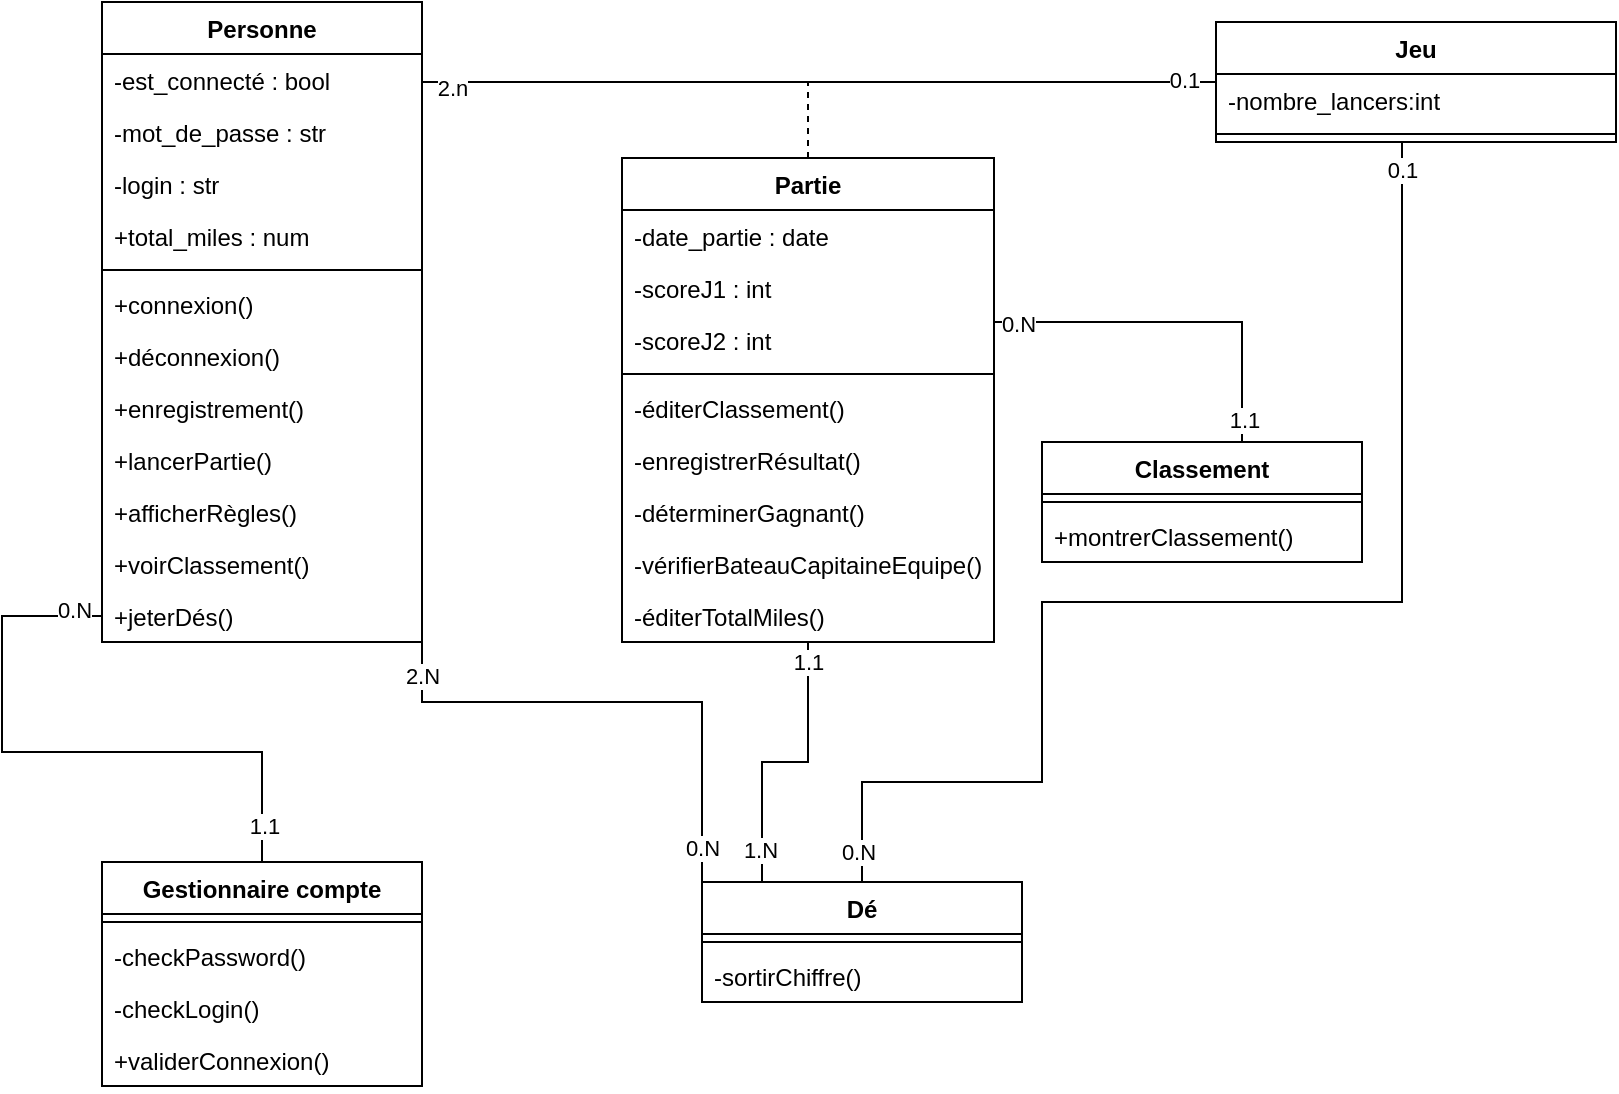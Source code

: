 <mxfile version="20.7.4" type="device"><diagram id="SDsVqEl3whyUlJC6rpBg" name="Page-1"><mxGraphModel dx="977" dy="1680" grid="1" gridSize="10" guides="1" tooltips="1" connect="1" arrows="1" fold="1" page="1" pageScale="1" pageWidth="827" pageHeight="1169" math="0" shadow="0"><root><mxCell id="0"/><mxCell id="1" parent="0"/><mxCell id="Fj-v3SlkqyH58sHQYIOY-68" style="edgeStyle=orthogonalEdgeStyle;rounded=0;orthogonalLoop=1;jettySize=auto;html=1;exitX=1;exitY=0;exitDx=0;exitDy=0;endArrow=none;endFill=0;" edge="1" parent="1" source="Fj-v3SlkqyH58sHQYIOY-13" target="Fj-v3SlkqyH58sHQYIOY-43"><mxGeometry relative="1" as="geometry"><Array as="points"><mxPoint x="230" y="30"/></Array></mxGeometry></mxCell><mxCell id="Fj-v3SlkqyH58sHQYIOY-70" value="0.1" style="edgeLabel;html=1;align=center;verticalAlign=middle;resizable=0;points=[];" vertex="1" connectable="0" parent="Fj-v3SlkqyH58sHQYIOY-68"><mxGeometry x="0.924" y="1" relative="1" as="geometry"><mxPoint as="offset"/></mxGeometry></mxCell><mxCell id="Fj-v3SlkqyH58sHQYIOY-71" value="2.n" style="edgeLabel;html=1;align=center;verticalAlign=middle;resizable=0;points=[];" vertex="1" connectable="0" parent="Fj-v3SlkqyH58sHQYIOY-68"><mxGeometry x="-0.748" y="-3" relative="1" as="geometry"><mxPoint as="offset"/></mxGeometry></mxCell><mxCell id="Fj-v3SlkqyH58sHQYIOY-13" value="Personne" style="swimlane;fontStyle=1;align=center;verticalAlign=top;childLayout=stackLayout;horizontal=1;startSize=26;horizontalStack=0;resizeParent=1;resizeParentMax=0;resizeLast=0;collapsible=1;marginBottom=0;" vertex="1" parent="1"><mxGeometry x="70" y="-10" width="160" height="320" as="geometry"/></mxCell><mxCell id="Fj-v3SlkqyH58sHQYIOY-14" value="-est_connecté : bool" style="text;strokeColor=none;fillColor=none;align=left;verticalAlign=top;spacingLeft=4;spacingRight=4;overflow=hidden;rotatable=0;points=[[0,0.5],[1,0.5]];portConstraint=eastwest;" vertex="1" parent="Fj-v3SlkqyH58sHQYIOY-13"><mxGeometry y="26" width="160" height="26" as="geometry"/></mxCell><mxCell id="Fj-v3SlkqyH58sHQYIOY-17" value="-mot_de_passe : str" style="text;strokeColor=none;fillColor=none;align=left;verticalAlign=top;spacingLeft=4;spacingRight=4;overflow=hidden;rotatable=0;points=[[0,0.5],[1,0.5]];portConstraint=eastwest;" vertex="1" parent="Fj-v3SlkqyH58sHQYIOY-13"><mxGeometry y="52" width="160" height="26" as="geometry"/></mxCell><mxCell id="Fj-v3SlkqyH58sHQYIOY-18" value="-login : str" style="text;strokeColor=none;fillColor=none;align=left;verticalAlign=top;spacingLeft=4;spacingRight=4;overflow=hidden;rotatable=0;points=[[0,0.5],[1,0.5]];portConstraint=eastwest;" vertex="1" parent="Fj-v3SlkqyH58sHQYIOY-13"><mxGeometry y="78" width="160" height="26" as="geometry"/></mxCell><mxCell id="Fj-v3SlkqyH58sHQYIOY-19" value="+total_miles : num" style="text;strokeColor=none;fillColor=none;align=left;verticalAlign=top;spacingLeft=4;spacingRight=4;overflow=hidden;rotatable=0;points=[[0,0.5],[1,0.5]];portConstraint=eastwest;" vertex="1" parent="Fj-v3SlkqyH58sHQYIOY-13"><mxGeometry y="104" width="160" height="26" as="geometry"/></mxCell><mxCell id="Fj-v3SlkqyH58sHQYIOY-15" value="" style="line;strokeWidth=1;fillColor=none;align=left;verticalAlign=middle;spacingTop=-1;spacingLeft=3;spacingRight=3;rotatable=0;labelPosition=right;points=[];portConstraint=eastwest;strokeColor=inherit;" vertex="1" parent="Fj-v3SlkqyH58sHQYIOY-13"><mxGeometry y="130" width="160" height="8" as="geometry"/></mxCell><mxCell id="Fj-v3SlkqyH58sHQYIOY-16" value="+connexion()" style="text;strokeColor=none;fillColor=none;align=left;verticalAlign=top;spacingLeft=4;spacingRight=4;overflow=hidden;rotatable=0;points=[[0,0.5],[1,0.5]];portConstraint=eastwest;" vertex="1" parent="Fj-v3SlkqyH58sHQYIOY-13"><mxGeometry y="138" width="160" height="26" as="geometry"/></mxCell><mxCell id="Fj-v3SlkqyH58sHQYIOY-20" value="+déconnexion()" style="text;strokeColor=none;fillColor=none;align=left;verticalAlign=top;spacingLeft=4;spacingRight=4;overflow=hidden;rotatable=0;points=[[0,0.5],[1,0.5]];portConstraint=eastwest;" vertex="1" parent="Fj-v3SlkqyH58sHQYIOY-13"><mxGeometry y="164" width="160" height="26" as="geometry"/></mxCell><mxCell id="Fj-v3SlkqyH58sHQYIOY-21" value="+enregistrement()" style="text;strokeColor=none;fillColor=none;align=left;verticalAlign=top;spacingLeft=4;spacingRight=4;overflow=hidden;rotatable=0;points=[[0,0.5],[1,0.5]];portConstraint=eastwest;" vertex="1" parent="Fj-v3SlkqyH58sHQYIOY-13"><mxGeometry y="190" width="160" height="26" as="geometry"/></mxCell><mxCell id="Fj-v3SlkqyH58sHQYIOY-22" value="+lancerPartie()" style="text;strokeColor=none;fillColor=none;align=left;verticalAlign=top;spacingLeft=4;spacingRight=4;overflow=hidden;rotatable=0;points=[[0,0.5],[1,0.5]];portConstraint=eastwest;" vertex="1" parent="Fj-v3SlkqyH58sHQYIOY-13"><mxGeometry y="216" width="160" height="26" as="geometry"/></mxCell><mxCell id="Fj-v3SlkqyH58sHQYIOY-23" value="+afficherRègles()" style="text;strokeColor=none;fillColor=none;align=left;verticalAlign=top;spacingLeft=4;spacingRight=4;overflow=hidden;rotatable=0;points=[[0,0.5],[1,0.5]];portConstraint=eastwest;" vertex="1" parent="Fj-v3SlkqyH58sHQYIOY-13"><mxGeometry y="242" width="160" height="26" as="geometry"/></mxCell><mxCell id="Fj-v3SlkqyH58sHQYIOY-25" value="+voirClassement()" style="text;strokeColor=none;fillColor=none;align=left;verticalAlign=top;spacingLeft=4;spacingRight=4;overflow=hidden;rotatable=0;points=[[0,0.5],[1,0.5]];portConstraint=eastwest;" vertex="1" parent="Fj-v3SlkqyH58sHQYIOY-13"><mxGeometry y="268" width="160" height="26" as="geometry"/></mxCell><mxCell id="Fj-v3SlkqyH58sHQYIOY-26" value="+jeterDés()" style="text;strokeColor=none;fillColor=none;align=left;verticalAlign=top;spacingLeft=4;spacingRight=4;overflow=hidden;rotatable=0;points=[[0,0.5],[1,0.5]];portConstraint=eastwest;" vertex="1" parent="Fj-v3SlkqyH58sHQYIOY-13"><mxGeometry y="294" width="160" height="26" as="geometry"/></mxCell><mxCell id="Fj-v3SlkqyH58sHQYIOY-69" style="edgeStyle=orthogonalEdgeStyle;rounded=0;orthogonalLoop=1;jettySize=auto;html=1;endArrow=none;endFill=0;dashed=1;" edge="1" parent="1" source="Fj-v3SlkqyH58sHQYIOY-27"><mxGeometry relative="1" as="geometry"><mxPoint x="423.0" y="30" as="targetPoint"/></mxGeometry></mxCell><mxCell id="Fj-v3SlkqyH58sHQYIOY-27" value="Partie" style="swimlane;fontStyle=1;align=center;verticalAlign=top;childLayout=stackLayout;horizontal=1;startSize=26;horizontalStack=0;resizeParent=1;resizeParentMax=0;resizeLast=0;collapsible=1;marginBottom=0;" vertex="1" parent="1"><mxGeometry x="330" y="68" width="186" height="242" as="geometry"/></mxCell><mxCell id="Fj-v3SlkqyH58sHQYIOY-32" value="-date_partie : date" style="text;strokeColor=none;fillColor=none;align=left;verticalAlign=top;spacingLeft=4;spacingRight=4;overflow=hidden;rotatable=0;points=[[0,0.5],[1,0.5]];portConstraint=eastwest;" vertex="1" parent="Fj-v3SlkqyH58sHQYIOY-27"><mxGeometry y="26" width="186" height="26" as="geometry"/></mxCell><mxCell id="Fj-v3SlkqyH58sHQYIOY-34" value="-scoreJ1 : int" style="text;strokeColor=none;fillColor=none;align=left;verticalAlign=top;spacingLeft=4;spacingRight=4;overflow=hidden;rotatable=0;points=[[0,0.5],[1,0.5]];portConstraint=eastwest;" vertex="1" parent="Fj-v3SlkqyH58sHQYIOY-27"><mxGeometry y="52" width="186" height="26" as="geometry"/></mxCell><mxCell id="Fj-v3SlkqyH58sHQYIOY-35" value="-scoreJ2 : int" style="text;strokeColor=none;fillColor=none;align=left;verticalAlign=top;spacingLeft=4;spacingRight=4;overflow=hidden;rotatable=0;points=[[0,0.5],[1,0.5]];portConstraint=eastwest;" vertex="1" parent="Fj-v3SlkqyH58sHQYIOY-27"><mxGeometry y="78" width="186" height="26" as="geometry"/></mxCell><mxCell id="Fj-v3SlkqyH58sHQYIOY-29" value="" style="line;strokeWidth=1;fillColor=none;align=left;verticalAlign=middle;spacingTop=-1;spacingLeft=3;spacingRight=3;rotatable=0;labelPosition=right;points=[];portConstraint=eastwest;strokeColor=inherit;" vertex="1" parent="Fj-v3SlkqyH58sHQYIOY-27"><mxGeometry y="104" width="186" height="8" as="geometry"/></mxCell><mxCell id="Fj-v3SlkqyH58sHQYIOY-39" value="-éditerClassement()" style="text;strokeColor=none;fillColor=none;align=left;verticalAlign=top;spacingLeft=4;spacingRight=4;overflow=hidden;rotatable=0;points=[[0,0.5],[1,0.5]];portConstraint=eastwest;" vertex="1" parent="Fj-v3SlkqyH58sHQYIOY-27"><mxGeometry y="112" width="186" height="26" as="geometry"/></mxCell><mxCell id="Fj-v3SlkqyH58sHQYIOY-42" value="-enregistrerRésultat()" style="text;strokeColor=none;fillColor=none;align=left;verticalAlign=top;spacingLeft=4;spacingRight=4;overflow=hidden;rotatable=0;points=[[0,0.5],[1,0.5]];portConstraint=eastwest;" vertex="1" parent="Fj-v3SlkqyH58sHQYIOY-27"><mxGeometry y="138" width="186" height="26" as="geometry"/></mxCell><mxCell id="Fj-v3SlkqyH58sHQYIOY-30" value="-déterminerGagnant()" style="text;strokeColor=none;fillColor=none;align=left;verticalAlign=top;spacingLeft=4;spacingRight=4;overflow=hidden;rotatable=0;points=[[0,0.5],[1,0.5]];portConstraint=eastwest;" vertex="1" parent="Fj-v3SlkqyH58sHQYIOY-27"><mxGeometry y="164" width="186" height="26" as="geometry"/></mxCell><mxCell id="Fj-v3SlkqyH58sHQYIOY-40" value="-vérifierBateauCapitaineEquipe()" style="text;strokeColor=none;fillColor=none;align=left;verticalAlign=top;spacingLeft=4;spacingRight=4;overflow=hidden;rotatable=0;points=[[0,0.5],[1,0.5]];portConstraint=eastwest;" vertex="1" parent="Fj-v3SlkqyH58sHQYIOY-27"><mxGeometry y="190" width="186" height="26" as="geometry"/></mxCell><mxCell id="Fj-v3SlkqyH58sHQYIOY-41" value="-éditerTotalMiles()" style="text;strokeColor=none;fillColor=none;align=left;verticalAlign=top;spacingLeft=4;spacingRight=4;overflow=hidden;rotatable=0;points=[[0,0.5],[1,0.5]];portConstraint=eastwest;" vertex="1" parent="Fj-v3SlkqyH58sHQYIOY-27"><mxGeometry y="216" width="186" height="26" as="geometry"/></mxCell><mxCell id="Fj-v3SlkqyH58sHQYIOY-63" style="edgeStyle=orthogonalEdgeStyle;rounded=0;orthogonalLoop=1;jettySize=auto;html=1;endArrow=none;endFill=0;" edge="1" parent="1" source="Fj-v3SlkqyH58sHQYIOY-43" target="Fj-v3SlkqyH58sHQYIOY-57"><mxGeometry relative="1" as="geometry"><Array as="points"><mxPoint x="720" y="290"/><mxPoint x="540" y="290"/><mxPoint x="540" y="380"/><mxPoint x="450" y="380"/></Array></mxGeometry></mxCell><mxCell id="Fj-v3SlkqyH58sHQYIOY-75" value="0.1" style="edgeLabel;html=1;align=center;verticalAlign=middle;resizable=0;points=[];" vertex="1" connectable="0" parent="Fj-v3SlkqyH58sHQYIOY-63"><mxGeometry x="-0.957" relative="1" as="geometry"><mxPoint as="offset"/></mxGeometry></mxCell><mxCell id="Fj-v3SlkqyH58sHQYIOY-76" value="0.N" style="edgeLabel;html=1;align=center;verticalAlign=middle;resizable=0;points=[];" vertex="1" connectable="0" parent="Fj-v3SlkqyH58sHQYIOY-63"><mxGeometry x="0.956" y="-2" relative="1" as="geometry"><mxPoint y="-1" as="offset"/></mxGeometry></mxCell><mxCell id="Fj-v3SlkqyH58sHQYIOY-43" value="Jeu" style="swimlane;fontStyle=1;align=center;verticalAlign=top;childLayout=stackLayout;horizontal=1;startSize=26;horizontalStack=0;resizeParent=1;resizeParentMax=0;resizeLast=0;collapsible=1;marginBottom=0;" vertex="1" parent="1"><mxGeometry x="627" width="200" height="60" as="geometry"/></mxCell><mxCell id="Fj-v3SlkqyH58sHQYIOY-44" value="-nombre_lancers:int&#10;" style="text;strokeColor=none;fillColor=none;align=left;verticalAlign=top;spacingLeft=4;spacingRight=4;overflow=hidden;rotatable=0;points=[[0,0.5],[1,0.5]];portConstraint=eastwest;" vertex="1" parent="Fj-v3SlkqyH58sHQYIOY-43"><mxGeometry y="26" width="200" height="26" as="geometry"/></mxCell><mxCell id="Fj-v3SlkqyH58sHQYIOY-45" value="" style="line;strokeWidth=1;fillColor=none;align=left;verticalAlign=middle;spacingTop=-1;spacingLeft=3;spacingRight=3;rotatable=0;labelPosition=right;points=[];portConstraint=eastwest;strokeColor=inherit;" vertex="1" parent="Fj-v3SlkqyH58sHQYIOY-43"><mxGeometry y="52" width="200" height="8" as="geometry"/></mxCell><mxCell id="Fj-v3SlkqyH58sHQYIOY-47" value="Gestionnaire compte" style="swimlane;fontStyle=1;align=center;verticalAlign=top;childLayout=stackLayout;horizontal=1;startSize=26;horizontalStack=0;resizeParent=1;resizeParentMax=0;resizeLast=0;collapsible=1;marginBottom=0;" vertex="1" parent="1"><mxGeometry x="70" y="420" width="160" height="112" as="geometry"/></mxCell><mxCell id="Fj-v3SlkqyH58sHQYIOY-49" value="" style="line;strokeWidth=1;fillColor=none;align=left;verticalAlign=middle;spacingTop=-1;spacingLeft=3;spacingRight=3;rotatable=0;labelPosition=right;points=[];portConstraint=eastwest;strokeColor=inherit;" vertex="1" parent="Fj-v3SlkqyH58sHQYIOY-47"><mxGeometry y="26" width="160" height="8" as="geometry"/></mxCell><mxCell id="Fj-v3SlkqyH58sHQYIOY-50" value="-checkPassword()" style="text;strokeColor=none;fillColor=none;align=left;verticalAlign=top;spacingLeft=4;spacingRight=4;overflow=hidden;rotatable=0;points=[[0,0.5],[1,0.5]];portConstraint=eastwest;" vertex="1" parent="Fj-v3SlkqyH58sHQYIOY-47"><mxGeometry y="34" width="160" height="26" as="geometry"/></mxCell><mxCell id="Fj-v3SlkqyH58sHQYIOY-51" value="-checkLogin()" style="text;strokeColor=none;fillColor=none;align=left;verticalAlign=top;spacingLeft=4;spacingRight=4;overflow=hidden;rotatable=0;points=[[0,0.5],[1,0.5]];portConstraint=eastwest;" vertex="1" parent="Fj-v3SlkqyH58sHQYIOY-47"><mxGeometry y="60" width="160" height="26" as="geometry"/></mxCell><mxCell id="Fj-v3SlkqyH58sHQYIOY-52" value="+validerConnexion()" style="text;strokeColor=none;fillColor=none;align=left;verticalAlign=top;spacingLeft=4;spacingRight=4;overflow=hidden;rotatable=0;points=[[0,0.5],[1,0.5]];portConstraint=eastwest;" vertex="1" parent="Fj-v3SlkqyH58sHQYIOY-47"><mxGeometry y="86" width="160" height="26" as="geometry"/></mxCell><mxCell id="Fj-v3SlkqyH58sHQYIOY-53" value="Classement" style="swimlane;fontStyle=1;align=center;verticalAlign=top;childLayout=stackLayout;horizontal=1;startSize=26;horizontalStack=0;resizeParent=1;resizeParentMax=0;resizeLast=0;collapsible=1;marginBottom=0;" vertex="1" parent="1"><mxGeometry x="540" y="210" width="160" height="60" as="geometry"/></mxCell><mxCell id="Fj-v3SlkqyH58sHQYIOY-55" value="" style="line;strokeWidth=1;fillColor=none;align=left;verticalAlign=middle;spacingTop=-1;spacingLeft=3;spacingRight=3;rotatable=0;labelPosition=right;points=[];portConstraint=eastwest;strokeColor=inherit;" vertex="1" parent="Fj-v3SlkqyH58sHQYIOY-53"><mxGeometry y="26" width="160" height="8" as="geometry"/></mxCell><mxCell id="Fj-v3SlkqyH58sHQYIOY-56" value="+montrerClassement()" style="text;strokeColor=none;fillColor=none;align=left;verticalAlign=top;spacingLeft=4;spacingRight=4;overflow=hidden;rotatable=0;points=[[0,0.5],[1,0.5]];portConstraint=eastwest;" vertex="1" parent="Fj-v3SlkqyH58sHQYIOY-53"><mxGeometry y="34" width="160" height="26" as="geometry"/></mxCell><mxCell id="Fj-v3SlkqyH58sHQYIOY-64" value="1.1" style="edgeStyle=orthogonalEdgeStyle;rounded=0;orthogonalLoop=1;jettySize=auto;html=1;endArrow=none;endFill=0;" edge="1" parent="1" source="Fj-v3SlkqyH58sHQYIOY-57" target="Fj-v3SlkqyH58sHQYIOY-27"><mxGeometry x="0.864" relative="1" as="geometry"><Array as="points"><mxPoint x="400" y="370"/><mxPoint x="423" y="370"/></Array><mxPoint as="offset"/></mxGeometry></mxCell><mxCell id="Fj-v3SlkqyH58sHQYIOY-74" value="1.N" style="edgeLabel;html=1;align=center;verticalAlign=middle;resizable=0;points=[];" vertex="1" connectable="0" parent="Fj-v3SlkqyH58sHQYIOY-64"><mxGeometry x="-0.792" y="1" relative="1" as="geometry"><mxPoint y="-1" as="offset"/></mxGeometry></mxCell><mxCell id="Fj-v3SlkqyH58sHQYIOY-65" style="edgeStyle=orthogonalEdgeStyle;rounded=0;orthogonalLoop=1;jettySize=auto;html=1;entryX=1;entryY=0.5;entryDx=0;entryDy=0;endArrow=none;endFill=0;" edge="1" parent="1" source="Fj-v3SlkqyH58sHQYIOY-57" target="Fj-v3SlkqyH58sHQYIOY-26"><mxGeometry relative="1" as="geometry"><Array as="points"><mxPoint x="370" y="340"/><mxPoint x="230" y="340"/></Array></mxGeometry></mxCell><mxCell id="Fj-v3SlkqyH58sHQYIOY-77" value="2.N" style="edgeLabel;html=1;align=center;verticalAlign=middle;resizable=0;points=[];" vertex="1" connectable="0" parent="Fj-v3SlkqyH58sHQYIOY-65"><mxGeometry x="0.777" relative="1" as="geometry"><mxPoint y="-1" as="offset"/></mxGeometry></mxCell><mxCell id="Fj-v3SlkqyH58sHQYIOY-78" value="0.N" style="edgeLabel;html=1;align=center;verticalAlign=middle;resizable=0;points=[];" vertex="1" connectable="0" parent="Fj-v3SlkqyH58sHQYIOY-65"><mxGeometry x="-0.865" relative="1" as="geometry"><mxPoint y="1" as="offset"/></mxGeometry></mxCell><mxCell id="Fj-v3SlkqyH58sHQYIOY-57" value="Dé" style="swimlane;fontStyle=1;align=center;verticalAlign=top;childLayout=stackLayout;horizontal=1;startSize=26;horizontalStack=0;resizeParent=1;resizeParentMax=0;resizeLast=0;collapsible=1;marginBottom=0;" vertex="1" parent="1"><mxGeometry x="370" y="430" width="160" height="60" as="geometry"/></mxCell><mxCell id="Fj-v3SlkqyH58sHQYIOY-59" value="" style="line;strokeWidth=1;fillColor=none;align=left;verticalAlign=middle;spacingTop=-1;spacingLeft=3;spacingRight=3;rotatable=0;labelPosition=right;points=[];portConstraint=eastwest;strokeColor=inherit;" vertex="1" parent="Fj-v3SlkqyH58sHQYIOY-57"><mxGeometry y="26" width="160" height="8" as="geometry"/></mxCell><mxCell id="Fj-v3SlkqyH58sHQYIOY-60" value="-sortirChiffre()" style="text;strokeColor=none;fillColor=none;align=left;verticalAlign=top;spacingLeft=4;spacingRight=4;overflow=hidden;rotatable=0;points=[[0,0.5],[1,0.5]];portConstraint=eastwest;" vertex="1" parent="Fj-v3SlkqyH58sHQYIOY-57"><mxGeometry y="34" width="160" height="26" as="geometry"/></mxCell><mxCell id="Fj-v3SlkqyH58sHQYIOY-66" style="edgeStyle=orthogonalEdgeStyle;rounded=0;orthogonalLoop=1;jettySize=auto;html=1;entryX=0.5;entryY=0;entryDx=0;entryDy=0;endArrow=none;endFill=0;" edge="1" parent="1" source="Fj-v3SlkqyH58sHQYIOY-27" target="Fj-v3SlkqyH58sHQYIOY-53"><mxGeometry relative="1" as="geometry"><Array as="points"><mxPoint x="640" y="150"/></Array></mxGeometry></mxCell><mxCell id="Fj-v3SlkqyH58sHQYIOY-72" value="1.1" style="edgeLabel;html=1;align=center;verticalAlign=middle;resizable=0;points=[];" vertex="1" connectable="0" parent="Fj-v3SlkqyH58sHQYIOY-66"><mxGeometry x="0.696" y="1" relative="1" as="geometry"><mxPoint as="offset"/></mxGeometry></mxCell><mxCell id="Fj-v3SlkqyH58sHQYIOY-73" value="0.N" style="edgeLabel;html=1;align=center;verticalAlign=middle;resizable=0;points=[];" vertex="1" connectable="0" parent="Fj-v3SlkqyH58sHQYIOY-66"><mxGeometry x="-0.88" y="-1" relative="1" as="geometry"><mxPoint as="offset"/></mxGeometry></mxCell><mxCell id="Fj-v3SlkqyH58sHQYIOY-67" style="edgeStyle=orthogonalEdgeStyle;rounded=0;orthogonalLoop=1;jettySize=auto;html=1;endArrow=none;endFill=0;" edge="1" parent="1" source="Fj-v3SlkqyH58sHQYIOY-26" target="Fj-v3SlkqyH58sHQYIOY-47"><mxGeometry relative="1" as="geometry"><Array as="points"><mxPoint x="20" y="297"/><mxPoint x="20" y="365"/><mxPoint x="150" y="365"/></Array></mxGeometry></mxCell><mxCell id="Fj-v3SlkqyH58sHQYIOY-79" value="0.N" style="edgeLabel;html=1;align=center;verticalAlign=middle;resizable=0;points=[];" vertex="1" connectable="0" parent="Fj-v3SlkqyH58sHQYIOY-67"><mxGeometry x="-0.905" y="-3" relative="1" as="geometry"><mxPoint as="offset"/></mxGeometry></mxCell><mxCell id="Fj-v3SlkqyH58sHQYIOY-80" value="1.1" style="edgeLabel;html=1;align=center;verticalAlign=middle;resizable=0;points=[];" vertex="1" connectable="0" parent="Fj-v3SlkqyH58sHQYIOY-67"><mxGeometry x="0.877" y="1" relative="1" as="geometry"><mxPoint as="offset"/></mxGeometry></mxCell></root></mxGraphModel></diagram></mxfile>